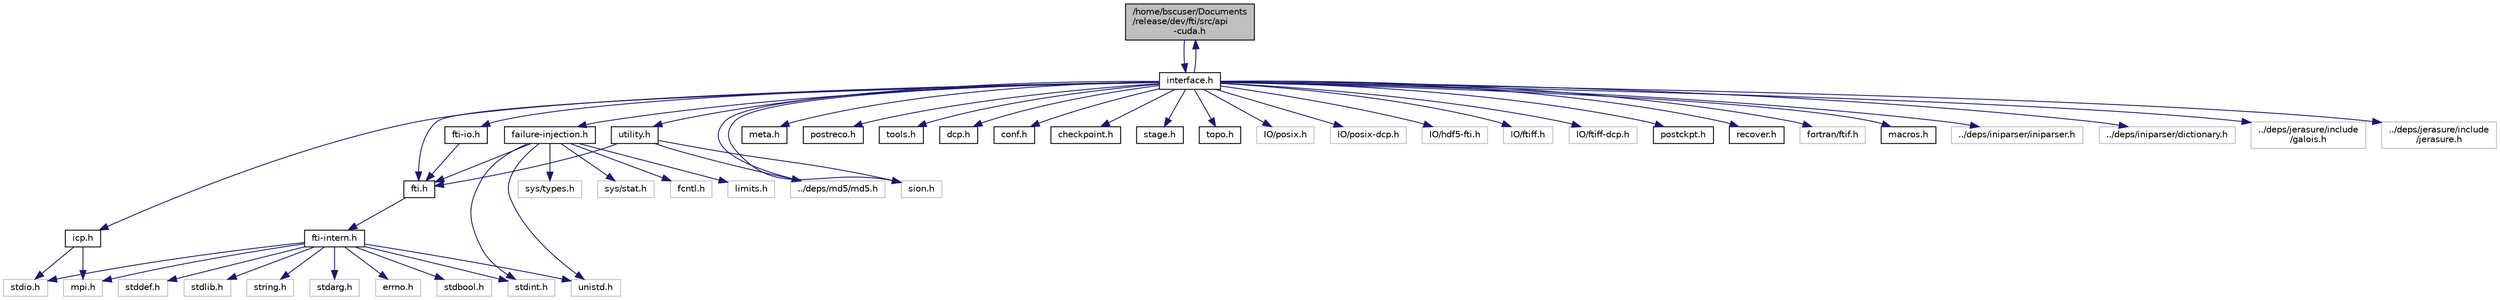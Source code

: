 digraph "/home/bscuser/Documents/release/dev/fti/src/api-cuda.h"
{
 // LATEX_PDF_SIZE
  edge [fontname="Helvetica",fontsize="10",labelfontname="Helvetica",labelfontsize="10"];
  node [fontname="Helvetica",fontsize="10",shape=record];
  Node1 [label="/home/bscuser/Documents\l/release/dev/fti/src/api\l-cuda.h",height=0.2,width=0.4,color="black", fillcolor="grey75", style="filled", fontcolor="black",tooltip=" "];
  Node1 -> Node2 [color="midnightblue",fontsize="10",style="solid"];
  Node2 [label="interface.h",height=0.2,width=0.4,color="black", fillcolor="white", style="filled",URL="$interface_8h.html",tooltip="Header file for the FTI library private functions."];
  Node2 -> Node3 [color="midnightblue",fontsize="10",style="solid"];
  Node3 [label="fti.h",height=0.2,width=0.4,color="black", fillcolor="white", style="filled",URL="$fti_8h.html",tooltip="Header file for the FTI library."];
  Node3 -> Node4 [color="midnightblue",fontsize="10",style="solid"];
  Node4 [label="fti-intern.h",height=0.2,width=0.4,color="black", fillcolor="white", style="filled",URL="$fti-intern_8h.html",tooltip=" "];
  Node4 -> Node5 [color="midnightblue",fontsize="10",style="solid"];
  Node5 [label="stddef.h",height=0.2,width=0.4,color="grey75", fillcolor="white", style="filled",tooltip=" "];
  Node4 -> Node6 [color="midnightblue",fontsize="10",style="solid"];
  Node6 [label="stdlib.h",height=0.2,width=0.4,color="grey75", fillcolor="white", style="filled",tooltip=" "];
  Node4 -> Node7 [color="midnightblue",fontsize="10",style="solid"];
  Node7 [label="stdio.h",height=0.2,width=0.4,color="grey75", fillcolor="white", style="filled",tooltip=" "];
  Node4 -> Node8 [color="midnightblue",fontsize="10",style="solid"];
  Node8 [label="string.h",height=0.2,width=0.4,color="grey75", fillcolor="white", style="filled",tooltip=" "];
  Node4 -> Node9 [color="midnightblue",fontsize="10",style="solid"];
  Node9 [label="stdarg.h",height=0.2,width=0.4,color="grey75", fillcolor="white", style="filled",tooltip=" "];
  Node4 -> Node10 [color="midnightblue",fontsize="10",style="solid"];
  Node10 [label="errno.h",height=0.2,width=0.4,color="grey75", fillcolor="white", style="filled",tooltip=" "];
  Node4 -> Node11 [color="midnightblue",fontsize="10",style="solid"];
  Node11 [label="stdint.h",height=0.2,width=0.4,color="grey75", fillcolor="white", style="filled",tooltip=" "];
  Node4 -> Node12 [color="midnightblue",fontsize="10",style="solid"];
  Node12 [label="unistd.h",height=0.2,width=0.4,color="grey75", fillcolor="white", style="filled",tooltip=" "];
  Node4 -> Node13 [color="midnightblue",fontsize="10",style="solid"];
  Node13 [label="stdbool.h",height=0.2,width=0.4,color="grey75", fillcolor="white", style="filled",tooltip=" "];
  Node4 -> Node14 [color="midnightblue",fontsize="10",style="solid"];
  Node14 [label="mpi.h",height=0.2,width=0.4,color="grey75", fillcolor="white", style="filled",tooltip=" "];
  Node2 -> Node15 [color="midnightblue",fontsize="10",style="solid"];
  Node15 [label="meta.h",height=0.2,width=0.4,color="black", fillcolor="white", style="filled",URL="$meta_8h.html",tooltip=" "];
  Node2 -> Node1 [color="midnightblue",fontsize="10",style="solid"];
  Node2 -> Node16 [color="midnightblue",fontsize="10",style="solid"];
  Node16 [label="postreco.h",height=0.2,width=0.4,color="black", fillcolor="white", style="filled",URL="$postreco_8h.html",tooltip=" "];
  Node2 -> Node17 [color="midnightblue",fontsize="10",style="solid"];
  Node17 [label="tools.h",height=0.2,width=0.4,color="black", fillcolor="white", style="filled",URL="$tools_8h.html",tooltip=" "];
  Node2 -> Node18 [color="midnightblue",fontsize="10",style="solid"];
  Node18 [label="dcp.h",height=0.2,width=0.4,color="black", fillcolor="white", style="filled",URL="$dcp_8h.html",tooltip=" "];
  Node2 -> Node19 [color="midnightblue",fontsize="10",style="solid"];
  Node19 [label="conf.h",height=0.2,width=0.4,color="black", fillcolor="white", style="filled",URL="$conf_8h.html",tooltip=" "];
  Node2 -> Node20 [color="midnightblue",fontsize="10",style="solid"];
  Node20 [label="checkpoint.h",height=0.2,width=0.4,color="black", fillcolor="white", style="filled",URL="$checkpoint_8h.html",tooltip=" "];
  Node2 -> Node21 [color="midnightblue",fontsize="10",style="solid"];
  Node21 [label="stage.h",height=0.2,width=0.4,color="black", fillcolor="white", style="filled",URL="$stage_8h.html",tooltip=" "];
  Node2 -> Node22 [color="midnightblue",fontsize="10",style="solid"];
  Node22 [label="fti-io.h",height=0.2,width=0.4,color="black", fillcolor="white", style="filled",URL="$fti-io_8h.html",tooltip=" "];
  Node22 -> Node3 [color="midnightblue",fontsize="10",style="solid"];
  Node2 -> Node23 [color="midnightblue",fontsize="10",style="solid"];
  Node23 [label="topo.h",height=0.2,width=0.4,color="black", fillcolor="white", style="filled",URL="$topo_8h.html",tooltip=" "];
  Node2 -> Node24 [color="midnightblue",fontsize="10",style="solid"];
  Node24 [label="IO/posix.h",height=0.2,width=0.4,color="grey75", fillcolor="white", style="filled",tooltip=" "];
  Node2 -> Node25 [color="midnightblue",fontsize="10",style="solid"];
  Node25 [label="IO/posix-dcp.h",height=0.2,width=0.4,color="grey75", fillcolor="white", style="filled",tooltip=" "];
  Node2 -> Node26 [color="midnightblue",fontsize="10",style="solid"];
  Node26 [label="IO/hdf5-fti.h",height=0.2,width=0.4,color="grey75", fillcolor="white", style="filled",tooltip=" "];
  Node2 -> Node27 [color="midnightblue",fontsize="10",style="solid"];
  Node27 [label="IO/ftiff.h",height=0.2,width=0.4,color="grey75", fillcolor="white", style="filled",tooltip=" "];
  Node2 -> Node28 [color="midnightblue",fontsize="10",style="solid"];
  Node28 [label="IO/ftiff-dcp.h",height=0.2,width=0.4,color="grey75", fillcolor="white", style="filled",tooltip=" "];
  Node2 -> Node29 [color="midnightblue",fontsize="10",style="solid"];
  Node29 [label="failure-injection.h",height=0.2,width=0.4,color="black", fillcolor="white", style="filled",URL="$failure-injection_8h.html",tooltip="Defines wrapper for POSIX write functions to enable failure injection."];
  Node29 -> Node3 [color="midnightblue",fontsize="10",style="solid"];
  Node29 -> Node12 [color="midnightblue",fontsize="10",style="solid"];
  Node29 -> Node30 [color="midnightblue",fontsize="10",style="solid"];
  Node30 [label="sys/types.h",height=0.2,width=0.4,color="grey75", fillcolor="white", style="filled",tooltip=" "];
  Node29 -> Node31 [color="midnightblue",fontsize="10",style="solid"];
  Node31 [label="sys/stat.h",height=0.2,width=0.4,color="grey75", fillcolor="white", style="filled",tooltip=" "];
  Node29 -> Node32 [color="midnightblue",fontsize="10",style="solid"];
  Node32 [label="fcntl.h",height=0.2,width=0.4,color="grey75", fillcolor="white", style="filled",tooltip=" "];
  Node29 -> Node11 [color="midnightblue",fontsize="10",style="solid"];
  Node29 -> Node33 [color="midnightblue",fontsize="10",style="solid"];
  Node33 [label="limits.h",height=0.2,width=0.4,color="grey75", fillcolor="white", style="filled",tooltip=" "];
  Node2 -> Node34 [color="midnightblue",fontsize="10",style="solid"];
  Node34 [label="postckpt.h",height=0.2,width=0.4,color="black", fillcolor="white", style="filled",URL="$postckpt_8h.html",tooltip=" "];
  Node2 -> Node35 [color="midnightblue",fontsize="10",style="solid"];
  Node35 [label="recover.h",height=0.2,width=0.4,color="black", fillcolor="white", style="filled",URL="$recover_8h.html",tooltip=" "];
  Node2 -> Node36 [color="midnightblue",fontsize="10",style="solid"];
  Node36 [label="fortran/ftif.h",height=0.2,width=0.4,color="grey75", fillcolor="white", style="filled",tooltip=" "];
  Node2 -> Node37 [color="midnightblue",fontsize="10",style="solid"];
  Node37 [label="icp.h",height=0.2,width=0.4,color="black", fillcolor="white", style="filled",URL="$icp_8h.html",tooltip=" "];
  Node37 -> Node14 [color="midnightblue",fontsize="10",style="solid"];
  Node37 -> Node7 [color="midnightblue",fontsize="10",style="solid"];
  Node2 -> Node38 [color="midnightblue",fontsize="10",style="solid"];
  Node38 [label="macros.h",height=0.2,width=0.4,color="black", fillcolor="white", style="filled",URL="$macros_8h.html",tooltip="API functions for the FTI library."];
  Node2 -> Node39 [color="midnightblue",fontsize="10",style="solid"];
  Node39 [label="utility.h",height=0.2,width=0.4,color="black", fillcolor="white", style="filled",URL="$utility_8h.html",tooltip=" "];
  Node39 -> Node3 [color="midnightblue",fontsize="10",style="solid"];
  Node39 -> Node40 [color="midnightblue",fontsize="10",style="solid"];
  Node40 [label="../deps/md5/md5.h",height=0.2,width=0.4,color="grey75", fillcolor="white", style="filled",tooltip=" "];
  Node39 -> Node41 [color="midnightblue",fontsize="10",style="solid"];
  Node41 [label="sion.h",height=0.2,width=0.4,color="grey75", fillcolor="white", style="filled",tooltip=" "];
  Node2 -> Node40 [color="midnightblue",fontsize="10",style="solid"];
  Node2 -> Node42 [color="midnightblue",fontsize="10",style="solid"];
  Node42 [label="../deps/iniparser/iniparser.h",height=0.2,width=0.4,color="grey75", fillcolor="white", style="filled",tooltip=" "];
  Node2 -> Node43 [color="midnightblue",fontsize="10",style="solid"];
  Node43 [label="../deps/iniparser/dictionary.h",height=0.2,width=0.4,color="grey75", fillcolor="white", style="filled",tooltip=" "];
  Node2 -> Node44 [color="midnightblue",fontsize="10",style="solid"];
  Node44 [label="../deps/jerasure/include\l/galois.h",height=0.2,width=0.4,color="grey75", fillcolor="white", style="filled",tooltip=" "];
  Node2 -> Node45 [color="midnightblue",fontsize="10",style="solid"];
  Node45 [label="../deps/jerasure/include\l/jerasure.h",height=0.2,width=0.4,color="grey75", fillcolor="white", style="filled",tooltip=" "];
  Node2 -> Node41 [color="midnightblue",fontsize="10",style="solid"];
}
